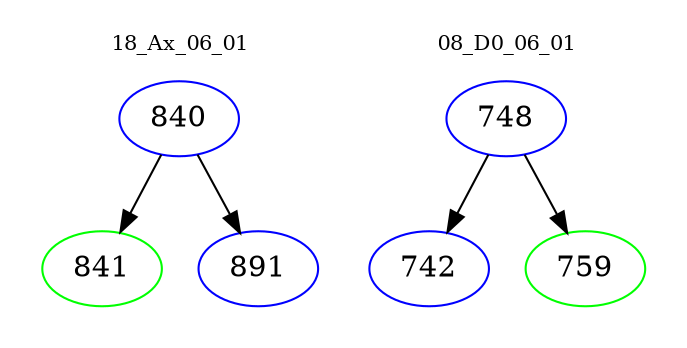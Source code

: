 digraph{
subgraph cluster_0 {
color = white
label = "18_Ax_06_01";
fontsize=10;
T0_840 [label="840", color="blue"]
T0_840 -> T0_841 [color="black"]
T0_841 [label="841", color="green"]
T0_840 -> T0_891 [color="black"]
T0_891 [label="891", color="blue"]
}
subgraph cluster_1 {
color = white
label = "08_D0_06_01";
fontsize=10;
T1_748 [label="748", color="blue"]
T1_748 -> T1_742 [color="black"]
T1_742 [label="742", color="blue"]
T1_748 -> T1_759 [color="black"]
T1_759 [label="759", color="green"]
}
}
